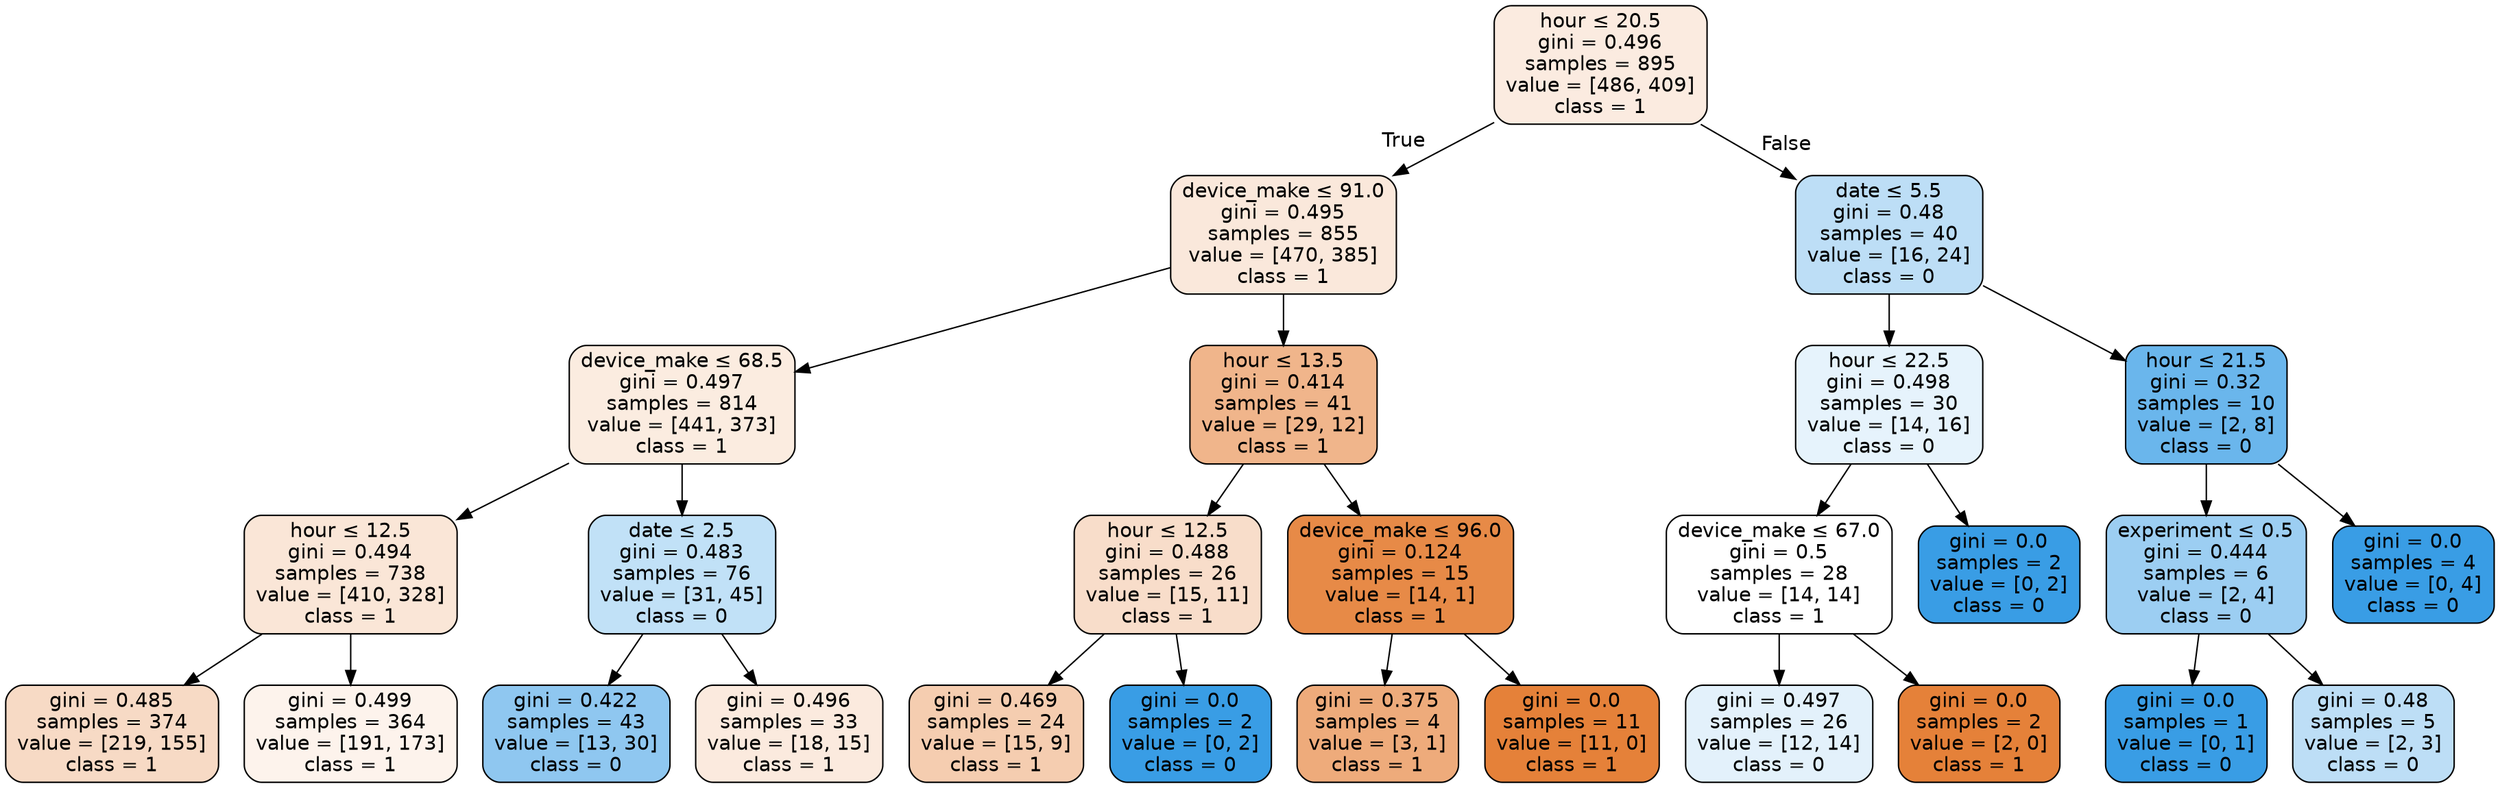 digraph Tree {
node [shape=box, style="filled, rounded", color="black", fontname=helvetica] ;
edge [fontname=helvetica] ;
0 [label=<hour &le; 20.5<br/>gini = 0.496<br/>samples = 895<br/>value = [486, 409]<br/>class = 1>, fillcolor="#fbebe0"] ;
1 [label=<device_make &le; 91.0<br/>gini = 0.495<br/>samples = 855<br/>value = [470, 385]<br/>class = 1>, fillcolor="#fae8db"] ;
0 -> 1 [labeldistance=2.5, labelangle=45, headlabel="True"] ;
2 [label=<device_make &le; 68.5<br/>gini = 0.497<br/>samples = 814<br/>value = [441, 373]<br/>class = 1>, fillcolor="#fbece0"] ;
1 -> 2 ;
3 [label=<hour &le; 12.5<br/>gini = 0.494<br/>samples = 738<br/>value = [410, 328]<br/>class = 1>, fillcolor="#fae6d7"] ;
2 -> 3 ;
4 [label=<gini = 0.485<br/>samples = 374<br/>value = [219, 155]<br/>class = 1>, fillcolor="#f7dac5"] ;
3 -> 4 ;
5 [label=<gini = 0.499<br/>samples = 364<br/>value = [191, 173]<br/>class = 1>, fillcolor="#fdf3ec"] ;
3 -> 5 ;
6 [label=<date &le; 2.5<br/>gini = 0.483<br/>samples = 76<br/>value = [31, 45]<br/>class = 0>, fillcolor="#c1e1f7"] ;
2 -> 6 ;
7 [label=<gini = 0.422<br/>samples = 43<br/>value = [13, 30]<br/>class = 0>, fillcolor="#8fc7f0"] ;
6 -> 7 ;
8 [label=<gini = 0.496<br/>samples = 33<br/>value = [18, 15]<br/>class = 1>, fillcolor="#fbeade"] ;
6 -> 8 ;
9 [label=<hour &le; 13.5<br/>gini = 0.414<br/>samples = 41<br/>value = [29, 12]<br/>class = 1>, fillcolor="#f0b58b"] ;
1 -> 9 ;
10 [label=<hour &le; 12.5<br/>gini = 0.488<br/>samples = 26<br/>value = [15, 11]<br/>class = 1>, fillcolor="#f8ddca"] ;
9 -> 10 ;
11 [label=<gini = 0.469<br/>samples = 24<br/>value = [15, 9]<br/>class = 1>, fillcolor="#f5cdb0"] ;
10 -> 11 ;
12 [label=<gini = 0.0<br/>samples = 2<br/>value = [0, 2]<br/>class = 0>, fillcolor="#399de5"] ;
10 -> 12 ;
13 [label=<device_make &le; 96.0<br/>gini = 0.124<br/>samples = 15<br/>value = [14, 1]<br/>class = 1>, fillcolor="#e78a47"] ;
9 -> 13 ;
14 [label=<gini = 0.375<br/>samples = 4<br/>value = [3, 1]<br/>class = 1>, fillcolor="#eeab7b"] ;
13 -> 14 ;
15 [label=<gini = 0.0<br/>samples = 11<br/>value = [11, 0]<br/>class = 1>, fillcolor="#e58139"] ;
13 -> 15 ;
16 [label=<date &le; 5.5<br/>gini = 0.48<br/>samples = 40<br/>value = [16, 24]<br/>class = 0>, fillcolor="#bddef6"] ;
0 -> 16 [labeldistance=2.5, labelangle=-45, headlabel="False"] ;
17 [label=<hour &le; 22.5<br/>gini = 0.498<br/>samples = 30<br/>value = [14, 16]<br/>class = 0>, fillcolor="#e6f3fc"] ;
16 -> 17 ;
18 [label=<device_make &le; 67.0<br/>gini = 0.5<br/>samples = 28<br/>value = [14, 14]<br/>class = 1>, fillcolor="#ffffff"] ;
17 -> 18 ;
19 [label=<gini = 0.497<br/>samples = 26<br/>value = [12, 14]<br/>class = 0>, fillcolor="#e3f1fb"] ;
18 -> 19 ;
20 [label=<gini = 0.0<br/>samples = 2<br/>value = [2, 0]<br/>class = 1>, fillcolor="#e58139"] ;
18 -> 20 ;
21 [label=<gini = 0.0<br/>samples = 2<br/>value = [0, 2]<br/>class = 0>, fillcolor="#399de5"] ;
17 -> 21 ;
22 [label=<hour &le; 21.5<br/>gini = 0.32<br/>samples = 10<br/>value = [2, 8]<br/>class = 0>, fillcolor="#6ab6ec"] ;
16 -> 22 ;
23 [label=<experiment &le; 0.5<br/>gini = 0.444<br/>samples = 6<br/>value = [2, 4]<br/>class = 0>, fillcolor="#9ccef2"] ;
22 -> 23 ;
24 [label=<gini = 0.0<br/>samples = 1<br/>value = [0, 1]<br/>class = 0>, fillcolor="#399de5"] ;
23 -> 24 ;
25 [label=<gini = 0.48<br/>samples = 5<br/>value = [2, 3]<br/>class = 0>, fillcolor="#bddef6"] ;
23 -> 25 ;
26 [label=<gini = 0.0<br/>samples = 4<br/>value = [0, 4]<br/>class = 0>, fillcolor="#399de5"] ;
22 -> 26 ;
}